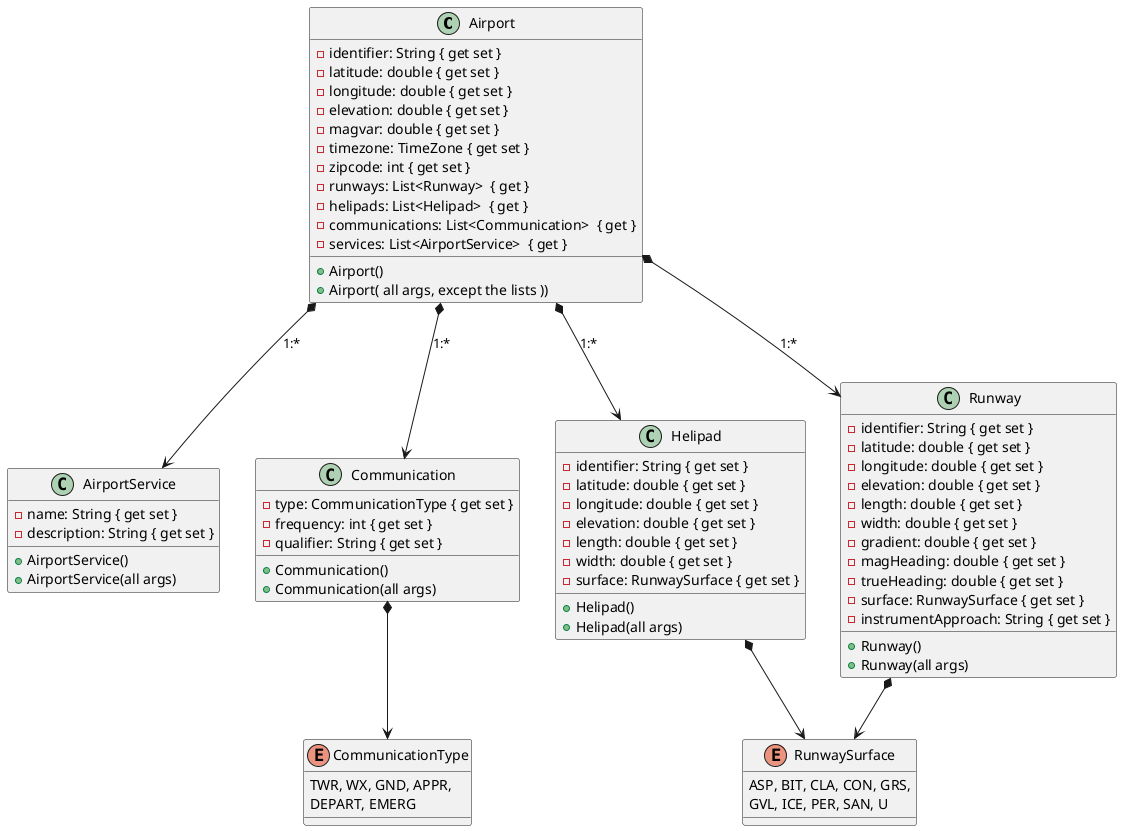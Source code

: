 @startuml

class Airport {
    - identifier: String { get set }
    - latitude: double { get set }
    - longitude: double { get set }
    - elevation: double { get set }
    - magvar: double { get set }
    - timezone: TimeZone { get set }
    - zipcode: int { get set }
    - runways: List<Runway>  { get }
    - helipads: List<Helipad>  { get }
    - communications: List<Communication>  { get }
    - services: List<AirportService>  { get }

    + Airport()
    + Airport( all args, except the lists ))
}

class AirportService {
    - name: String { get set }
    - description: String { get set }

    + AirportService()
    + AirportService(all args)
}

class Communication {
    - type: CommunicationType { get set }
    - frequency: int { get set }
    - qualifier: String { get set }

    + Communication()
    + Communication(all args)
}

enum CommunicationType {
    TWR, WX, GND, APPR, 
    DEPART, EMERG
}

class Helipad {
    - identifier: String { get set }
    - latitude: double { get set }
    - longitude: double { get set }
    - elevation: double { get set }
    - length: double { get set }
    - width: double { get set }
    - surface: RunwaySurface { get set }

    + Helipad()
    + Helipad(all args)
}

class Runway {
    - identifier: String { get set }
    - latitude: double { get set }
    - longitude: double { get set }
    - elevation: double { get set }
    - length: double { get set }
    - width: double { get set }
    - gradient: double { get set }
    - magHeading: double { get set }
    - trueHeading: double { get set }
    - surface: RunwaySurface { get set }
    - instrumentApproach: String { get set }

    + Runway()
    + Runway(all args)
}

enum RunwaySurface {
    ASP, BIT, CLA, CON, GRS,
    GVL, ICE, PER, SAN, U
}

Airport *--> Runway: "1:*"
Airport *--> Helipad: "1:*"
Runway *--> RunwaySurface
Helipad *--> RunwaySurface

Airport *--> AirportService: "1:*"

Airport *--> Communication: "1:*"
Communication *--> CommunicationType


@enduml